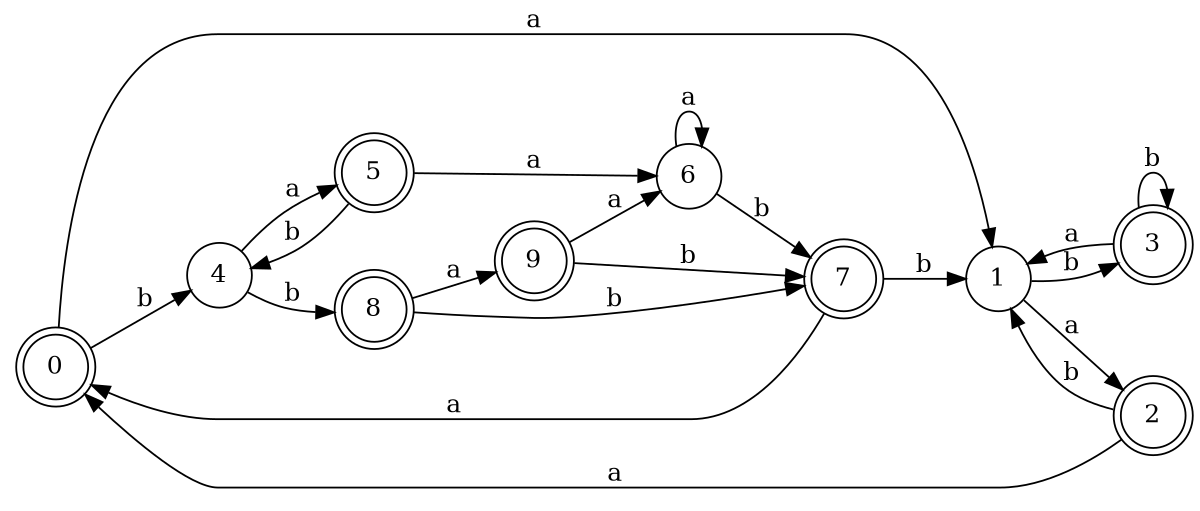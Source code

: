 digraph n8_8 {
__start0 [label="" shape="none"];

rankdir=LR;
size="8,5";

s0 [style="rounded,filled", color="black", fillcolor="white" shape="doublecircle", label="0"];
s1 [style="filled", color="black", fillcolor="white" shape="circle", label="1"];
s2 [style="rounded,filled", color="black", fillcolor="white" shape="doublecircle", label="2"];
s3 [style="rounded,filled", color="black", fillcolor="white" shape="doublecircle", label="3"];
s4 [style="filled", color="black", fillcolor="white" shape="circle", label="4"];
s5 [style="rounded,filled", color="black", fillcolor="white" shape="doublecircle", label="5"];
s6 [style="filled", color="black", fillcolor="white" shape="circle", label="6"];
s7 [style="rounded,filled", color="black", fillcolor="white" shape="doublecircle", label="7"];
s8 [style="rounded,filled", color="black", fillcolor="white" shape="doublecircle", label="8"];
s9 [style="rounded,filled", color="black", fillcolor="white" shape="doublecircle", label="9"];
s0 -> s1 [label="a"];
s0 -> s4 [label="b"];
s1 -> s2 [label="a"];
s1 -> s3 [label="b"];
s2 -> s0 [label="a"];
s2 -> s1 [label="b"];
s3 -> s1 [label="a"];
s3 -> s3 [label="b"];
s4 -> s5 [label="a"];
s4 -> s8 [label="b"];
s5 -> s6 [label="a"];
s5 -> s4 [label="b"];
s6 -> s6 [label="a"];
s6 -> s7 [label="b"];
s7 -> s0 [label="a"];
s7 -> s1 [label="b"];
s8 -> s9 [label="a"];
s8 -> s7 [label="b"];
s9 -> s6 [label="a"];
s9 -> s7 [label="b"];

}